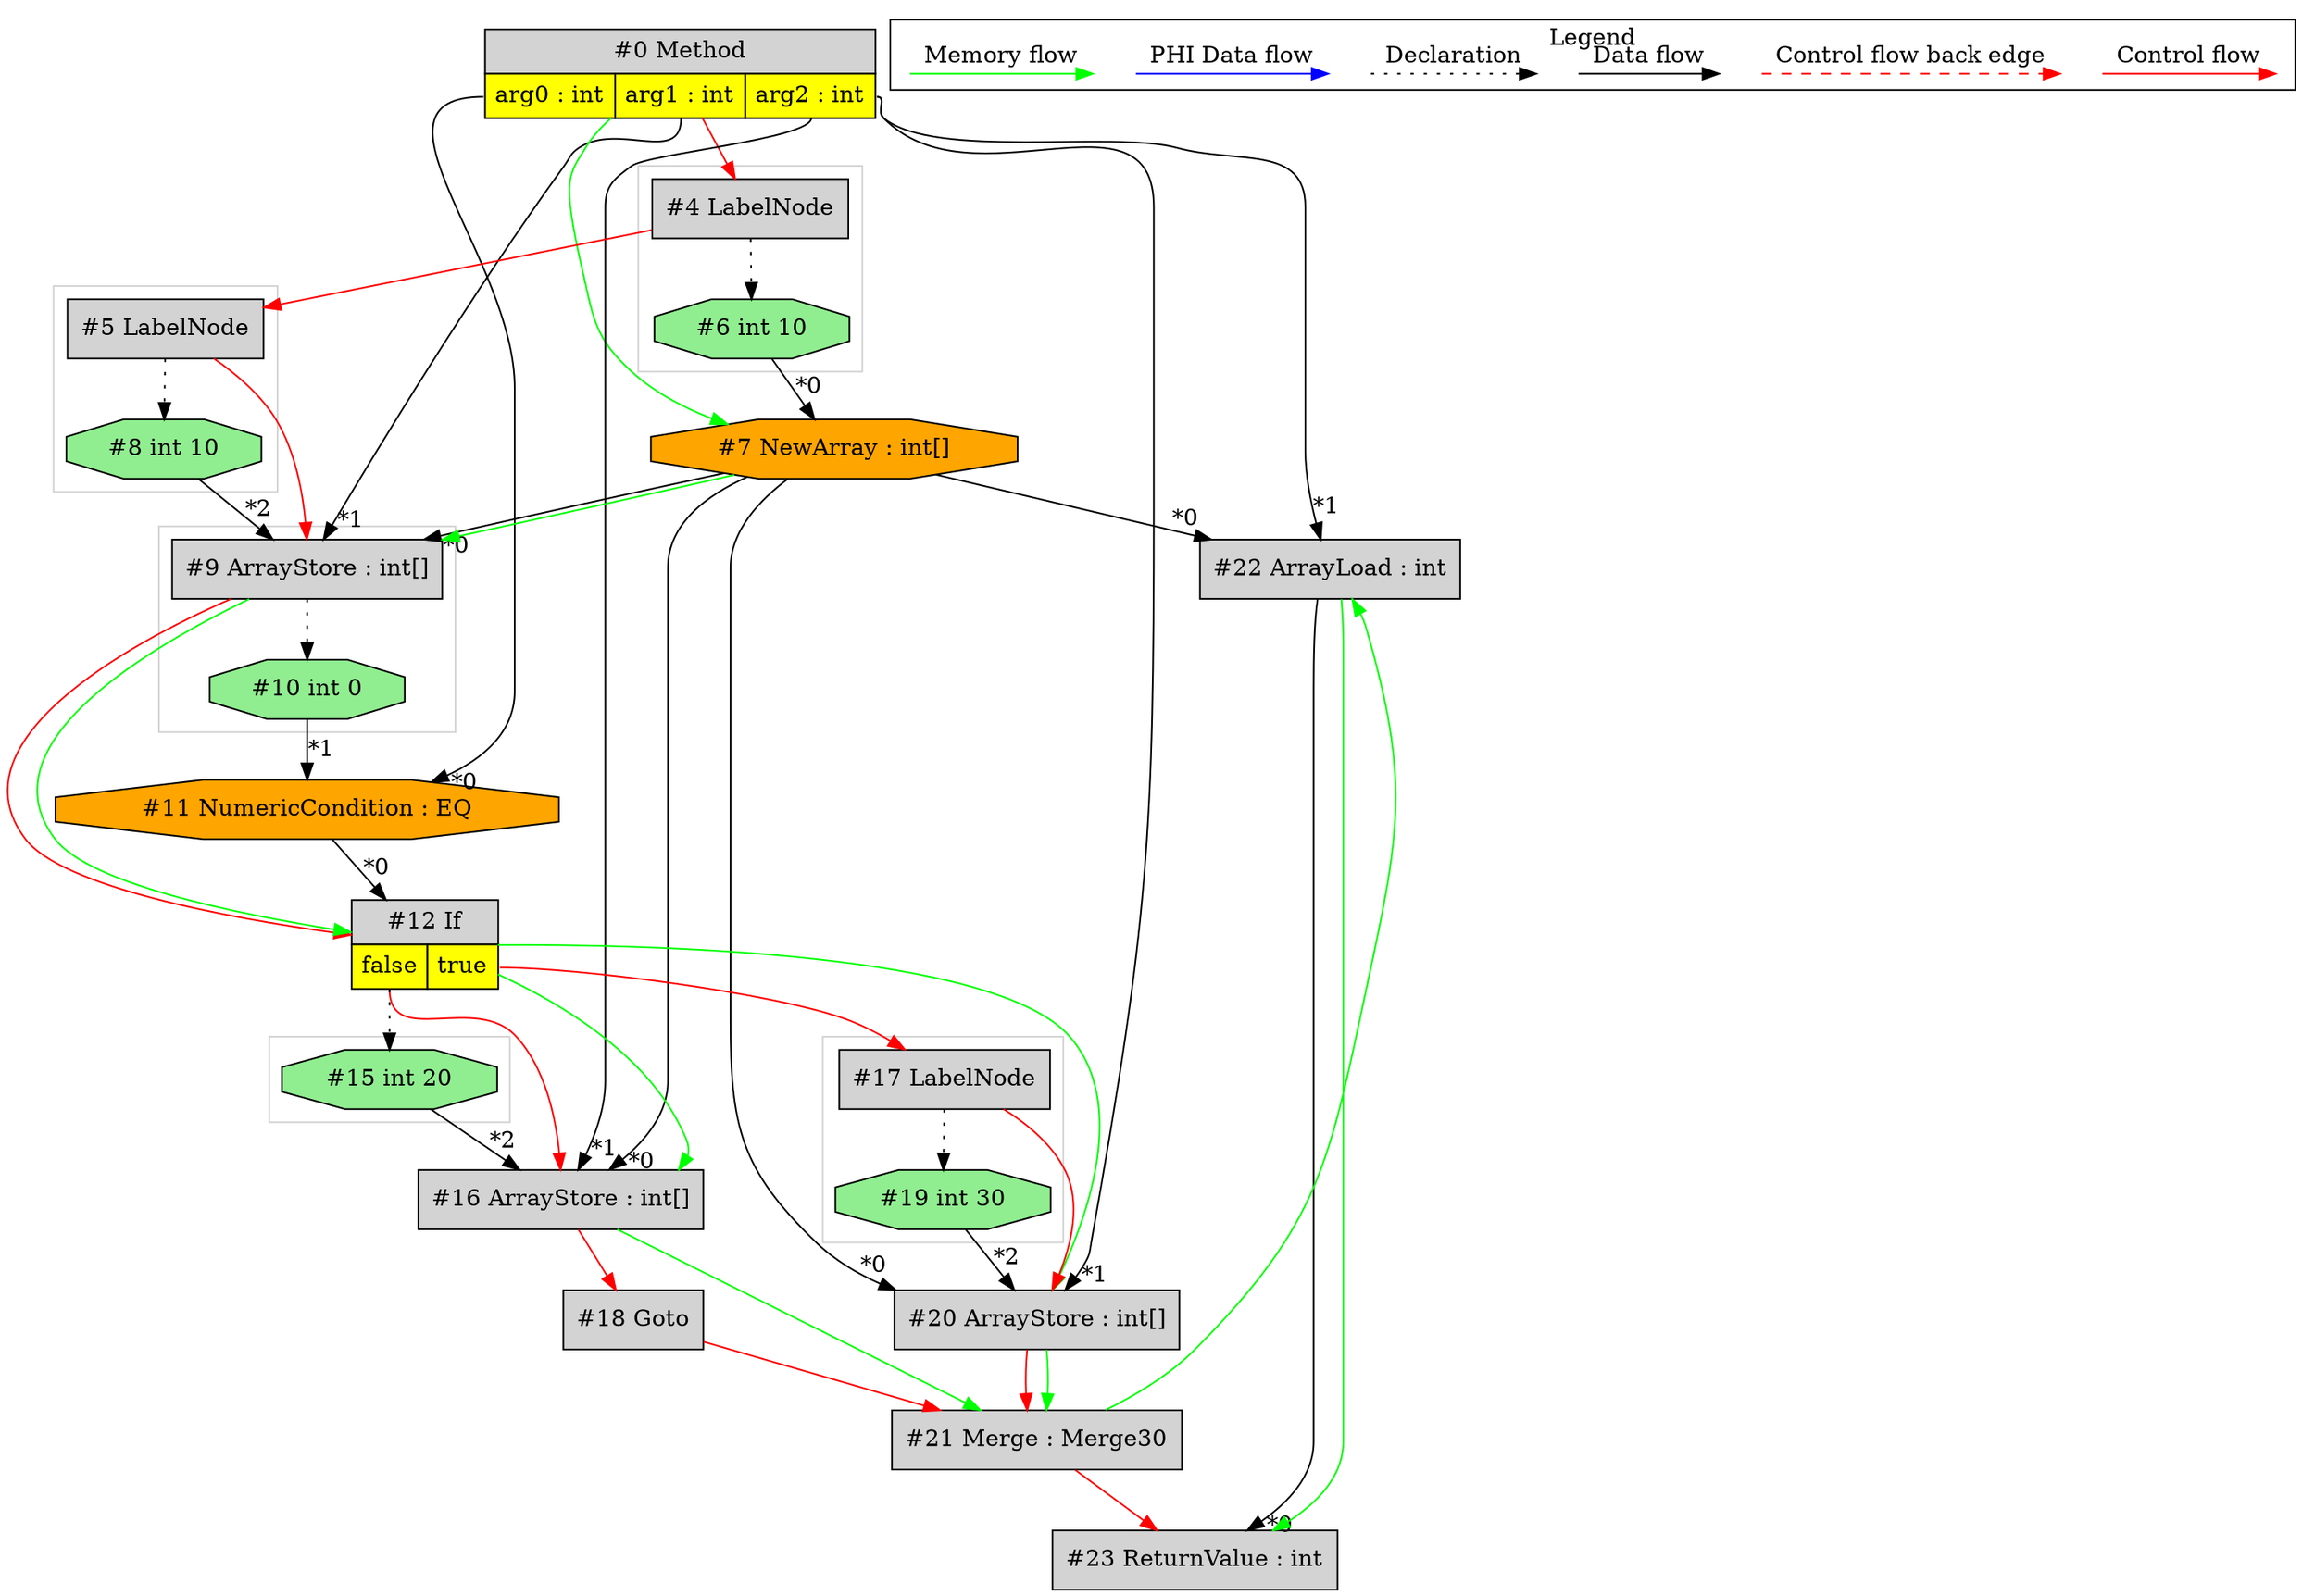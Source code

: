 digraph {
 ordering="in";
 node0[margin="0", label=<<table border="0" cellborder="1" cellspacing="0" cellpadding="5"><tr><td colspan="3">#0 Method</td></tr><tr><td port="prj2" bgcolor="yellow">arg0 : int</td><td port="prj3" bgcolor="yellow">arg1 : int</td><td port="prj1" bgcolor="yellow">arg2 : int</td></tr></table>>,shape=none, fillcolor=lightgrey, style=filled];
 node9[label="#9 ArrayStore : int[]",shape=box, fillcolor=lightgrey, style=filled];
 node7 -> node9[headlabel="*0", labeldistance=2];
 node0:prj3 -> node9[headlabel="*1", labeldistance=2];
 node8 -> node9[headlabel="*2", labeldistance=2];
 node7 -> node9[labeldistance=2, color=green, constraint=false];
 node5 -> node9[labeldistance=2, color=red, fontcolor=red];
 node5[label="#5 LabelNode",shape=box, fillcolor=lightgrey, style=filled];
 node4 -> node5[labeldistance=2, color=red, fontcolor=red];
 node4[label="#4 LabelNode",shape=box, fillcolor=lightgrey, style=filled];
 node0 -> node4[labeldistance=2, color=red, fontcolor=red];
 node6[label="#6 int 10",shape=octagon, fillcolor=lightgreen, style=filled];
 node4 -> node6[style=dotted];
 node7[label="#7 NewArray : int[]",shape=octagon, fillcolor=orange, style=filled];
 node6 -> node7[headlabel="*0", labeldistance=2];
 node0 -> node7[labeldistance=2, color=green, constraint=false];
 node16[label="#16 ArrayStore : int[]",shape=box, fillcolor=lightgrey, style=filled];
 node7 -> node16[headlabel="*0", labeldistance=2];
 node0:prj1 -> node16[headlabel="*1", labeldistance=2];
 node15 -> node16[headlabel="*2", labeldistance=2];
 node12 -> node16[labeldistance=2, color=green, constraint=false];
 node12:prj13 -> node16[labeldistance=2, color=red, fontcolor=red];
 node12[margin="0", label=<<table border="0" cellborder="1" cellspacing="0" cellpadding="5"><tr><td colspan="2">#12 If</td></tr><tr><td port="prj13" bgcolor="yellow">false</td><td port="prj14" bgcolor="yellow">true</td></tr></table>>,shape=none, fillcolor=lightgrey, style=filled];
 node11 -> node12[headlabel="*0", labeldistance=2];
 node9 -> node12[labeldistance=2, color=red, fontcolor=red];
 node9 -> node12[labeldistance=2, color=green, constraint=false];
 node11[label="#11 NumericCondition : EQ",shape=octagon, fillcolor=orange, style=filled];
 node0:prj2 -> node11[headlabel="*0", labeldistance=2];
 node10 -> node11[headlabel="*1", labeldistance=2];
 node10[label="#10 int 0",shape=octagon, fillcolor=lightgreen, style=filled];
 node9 -> node10[style=dotted];
 node17[label="#17 LabelNode",shape=box, fillcolor=lightgrey, style=filled];
 node12:prj14 -> node17[labeldistance=2, color=red, fontcolor=red];
 node19[label="#19 int 30",shape=octagon, fillcolor=lightgreen, style=filled];
 node17 -> node19[style=dotted];
 node20[label="#20 ArrayStore : int[]",shape=box, fillcolor=lightgrey, style=filled];
 node7 -> node20[headlabel="*0", labeldistance=2];
 node0:prj1 -> node20[headlabel="*1", labeldistance=2];
 node19 -> node20[headlabel="*2", labeldistance=2];
 node12 -> node20[labeldistance=2, color=green, constraint=false];
 node17 -> node20[labeldistance=2, color=red, fontcolor=red];
 node22[label="#22 ArrayLoad : int",shape=box, fillcolor=lightgrey, style=filled];
 node7 -> node22[headlabel="*0", labeldistance=2];
 node0:prj1 -> node22[headlabel="*1", labeldistance=2];
 node21 -> node22[labeldistance=2, color=green, constraint=false];
 node21[label="#21 Merge : Merge30",shape=box, fillcolor=lightgrey, style=filled];
 node18 -> node21[labeldistance=2, color=red, fontcolor=red];
 node20 -> node21[labeldistance=2, color=red, fontcolor=red];
 node16 -> node21[labeldistance=2, color=green, constraint=false];
 node20 -> node21[labeldistance=2, color=green, constraint=false];
 node18[label="#18 Goto",shape=box, fillcolor=lightgrey, style=filled];
 node16 -> node18[labeldistance=2, color=red, fontcolor=red];
 node23[label="#23 ReturnValue : int",shape=box, fillcolor=lightgrey, style=filled];
 node22 -> node23[headlabel="*0", labeldistance=2];
 node21 -> node23[labeldistance=2, color=red, fontcolor=red];
 node22 -> node23[labeldistance=2, color=green, constraint=false];
 node15[label="#15 int 20",shape=octagon, fillcolor=lightgreen, style=filled];
 node12:prj13 -> node15[style=dotted];
 node8[label="#8 int 10",shape=octagon, fillcolor=lightgreen, style=filled];
 node5 -> node8[style=dotted];
 subgraph cluster_0 {
  color=lightgray;
  node9;
  node10;
 }
 subgraph cluster_1 {
  color=lightgray;
  node17;
  node19;
 }
 subgraph cluster_2 {
  color=lightgray;
  node15;
 }
 subgraph cluster_3 {
  color=lightgray;
  node4;
  node6;
 }
 subgraph cluster_4 {
  color=lightgray;
  node5;
  node8;
 }
 subgraph cluster_000 {
  label = "Legend";
  node [shape=point]
  {
   rank=same;
   c0 [style = invis];
   c1 [style = invis];
   c2 [style = invis];
   c3 [style = invis];
   d0 [style = invis];
   d1 [style = invis];
   d2 [style = invis];
   d3 [style = invis];
   d4 [style = invis];
   d5 [style = invis];
   d6 [style = invis];
   d7 [style = invis];
  }
  c0 -> c1 [label="Control flow", style=solid, color=red]
  c2 -> c3 [label="Control flow back edge", style=dashed, color=red]
  d0 -> d1 [label="Data flow"]
  d2 -> d3 [label="Declaration", style=dotted]
  d4 -> d5 [label="PHI Data flow", color=blue]
  d6 -> d7 [label="Memory flow", color=green]
 }

}
